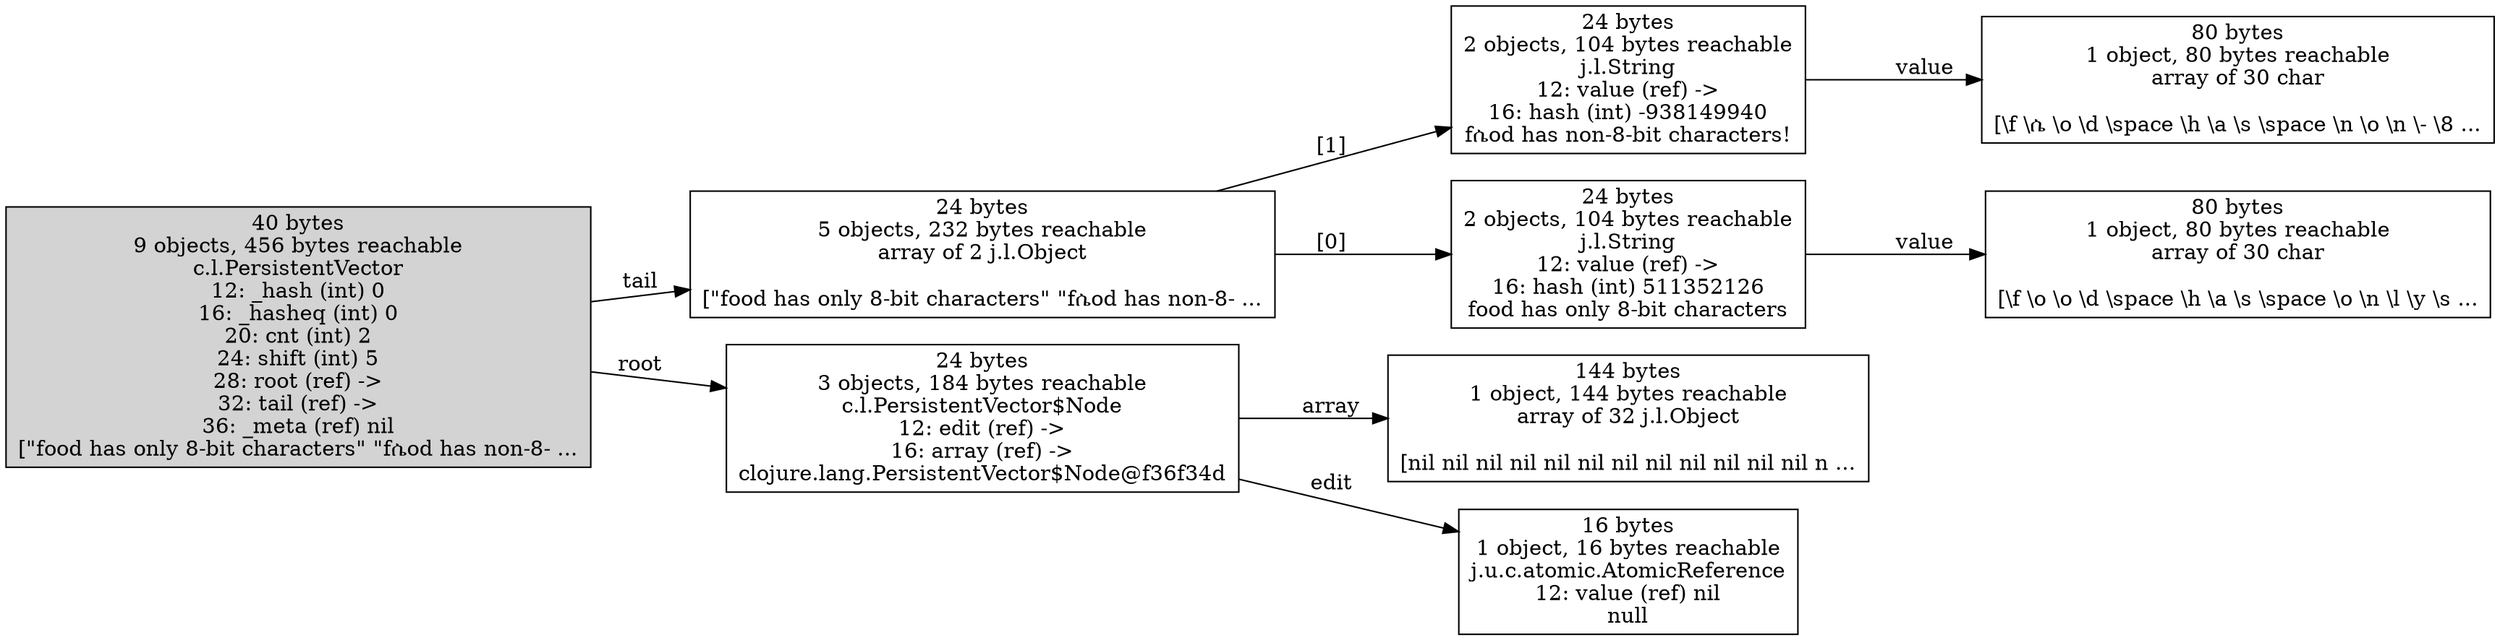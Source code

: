 digraph {
graph [layout=dot,rankdir=LR];
"31681738112" ["scc-num-nodes"=1,style=filled,label="40 bytes
9 objects, 456 bytes reachable
c.l.PersistentVector
12: _hash (int) 0
16: _hasheq (int) 0
20: cnt (int) 2
24: shift (int) 5
28: root (ref) ->
32: tail (ref) ->
36: _meta (ref) nil
[\"food has only 8-bit characters\" \"fሴod has non-8- ...",shape=box];
"31658593600" ["scc-num-nodes"=1,label="24 bytes
2 objects, 104 bytes reachable
j.l.String
12: value (ref) ->
16: hash (int) -938149940
fሴod has non-8-bit characters!",shape=box];
"31681737920" ["scc-num-nodes"=1,label="24 bytes
5 objects, 232 bytes reachable
array of 2 j.l.Object

[\"food has only 8-bit characters\" \"fሴod has non-8- ...",shape=box];
"26071820608" ["scc-num-nodes"=1,label="24 bytes
3 objects, 184 bytes reachable
c.l.PersistentVector$Node
12: edit (ref) ->
16: array (ref) ->
clojure.lang.PersistentVector$Node@f36f34d",shape=box];
"26079616960" ["scc-num-nodes"=1,label="144 bytes
1 object, 144 bytes reachable
array of 32 j.l.Object

[nil nil nil nil nil nil nil nil nil nil nil nil n ...",shape=box];
"26111548480" ["scc-num-nodes"=1,label="16 bytes
1 object, 16 bytes reachable
j.u.c.atomic.AtomicReference
12: value (ref) nil
null",shape=box];
"31658593792" ["scc-num-nodes"=1,label="80 bytes
1 object, 80 bytes reachable
array of 30 char

[\\f \\ሴ \\o \\d \\space \\h \\a \\s \\space \\n \\o \\n \\- \\8 ...",shape=box];
"31658590976" ["scc-num-nodes"=1,label="80 bytes
1 object, 80 bytes reachable
array of 30 char

[\\f \\o \\o \\d \\space \\h \\a \\s \\space \\o \\n \\l \\y \\s ...",shape=box];
"31658590784" ["scc-num-nodes"=1,label="24 bytes
2 objects, 104 bytes reachable
j.l.String
12: value (ref) ->
16: hash (int) 511352126
food has only 8-bit characters",shape=box];
"31681738112" -> "26071820608" ["field-name"=root,label=root];
"31681738112" -> "31681737920" ["field-name"=tail,label=tail];
"31658593600" -> "31658593792" ["field-name"=value,label=value];
"31681737920" -> "31658590784" ["field-name"="[0]",label="[0]"];
"31681737920" -> "31658593600" ["field-name"="[1]",label="[1]"];
"26071820608" -> "26111548480" ["field-name"=edit,label=edit];
"26071820608" -> "26079616960" ["field-name"=array,label=array];
"31658590784" -> "31658590976" ["field-name"=value,label=value];
} 